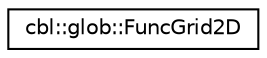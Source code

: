 digraph "Graphical Class Hierarchy"
{
  edge [fontname="Helvetica",fontsize="10",labelfontname="Helvetica",labelfontsize="10"];
  node [fontname="Helvetica",fontsize="10",shape=record];
  rankdir="LR";
  Node0 [label="cbl::glob::FuncGrid2D",height=0.2,width=0.4,color="black", fillcolor="white", style="filled",URL="$d2/d0f/classcbl_1_1glob_1_1FuncGrid2D.html",tooltip="The class FuncGrid2D. "];
}
